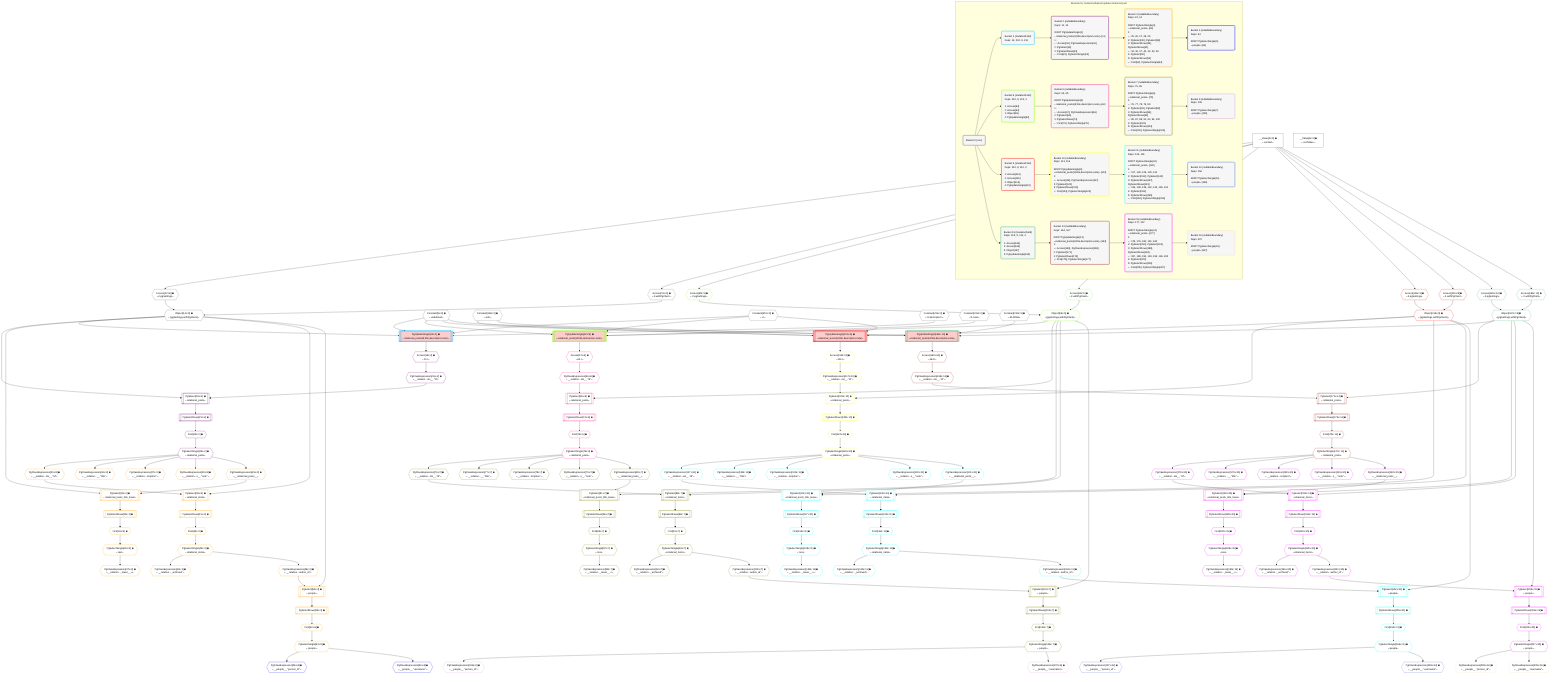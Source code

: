 %%{init: {'themeVariables': { 'fontSize': '12px'}}}%%
graph TD
    classDef path fill:#eee,stroke:#000,color:#000
    classDef plan fill:#fff,stroke-width:1px,color:#000
    classDef itemplan fill:#fff,stroke-width:2px,color:#000
    classDef unbatchedplan fill:#dff,stroke-width:1px,color:#000
    classDef sideeffectplan fill:#fcc,stroke-width:2px,color:#000
    classDef bucket fill:#f6f6f6,color:#000,stroke-width:2px,text-align:left


    %% plan dependencies
    Object14{{"Object[14∈0] ➊<br />ᐸ{pgSettings,withPgClient}ᐳ"}}:::plan
    Access12{{"Access[12∈0] ➊<br />ᐸ2.pgSettingsᐳ"}}:::plan
    Access13{{"Access[13∈0] ➊<br />ᐸ2.withPgClientᐳ"}}:::plan
    Access12 & Access13 --> Object14
    __Value2["__Value[2∈0] ➊<br />ᐸcontextᐳ"]:::plan
    __Value2 --> Access12
    __Value2 --> Access13
    __Value4["__Value[4∈0] ➊<br />ᐸrootValueᐳ"]:::plan
    Constant9{{"Constant[9∈0] ➊<br />ᐸundefinedᐳ"}}:::plan
    Constant112{{"Constant[112∈0] ➊<br />ᐸnullᐳ"}}:::plan
    Constant210{{"Constant[210∈0] ➊<br />ᐸ4ᐳ"}}:::plan
    Constant211{{"Constant[211∈0] ➊<br />ᐸ'A description'ᐳ"}}:::plan
    Constant212{{"Constant[212∈0] ➊<br />ᐸ'A note'ᐳ"}}:::plan
    Constant213{{"Constant[213∈0] ➊<br />ᐸ3141592ᐳ"}}:::plan
    PgUpdateSingle11[["PgUpdateSingle[11∈1] ➊<br />ᐸrelational_posts(id;title,description,note)ᐳ"]]:::sideeffectplan
    Object14 & Constant210 & Constant9 & Constant211 --> PgUpdateSingle11
    PgSelect18[["PgSelect[18∈2] ➊<br />ᐸrelational_postsᐳ"]]:::plan
    PgClassExpression15{{"PgClassExpression[15∈2] ➊<br />ᐸ__relation...sts__.”id”ᐳ"}}:::plan
    Object14 & PgClassExpression15 --> PgSelect18
    Access16{{"Access[16∈2] ➊<br />ᐸ11.tᐳ"}}:::plan
    Access16 --> PgClassExpression15
    PgUpdateSingle11 --> Access16
    First22{{"First[22∈2] ➊"}}:::plan
    PgSelectRows23[["PgSelectRows[23∈2] ➊"]]:::plan
    PgSelectRows23 --> First22
    PgSelect18 --> PgSelectRows23
    PgSelectSingle24{{"PgSelectSingle[24∈2] ➊<br />ᐸrelational_postsᐳ"}}:::plan
    First22 --> PgSelectSingle24
    PgSelect30[["PgSelect[30∈3] ➊<br />ᐸrelational_posts_title_lowerᐳ"]]:::plan
    PgClassExpression29{{"PgClassExpression[29∈3] ➊<br />ᐸ__relational_posts__ᐳ"}}:::plan
    Object14 & PgClassExpression29 --> PgSelect30
    PgSelect38[["PgSelect[38∈3] ➊<br />ᐸrelational_itemsᐳ"]]:::plan
    PgClassExpression25{{"PgClassExpression[25∈3] ➊<br />ᐸ__relation...sts__.”id”ᐳ"}}:::plan
    Object14 & PgClassExpression25 --> PgSelect38
    PgSelect50[["PgSelect[50∈3] ➊<br />ᐸpeopleᐳ"]]:::plan
    PgClassExpression49{{"PgClassExpression[49∈3] ➊<br />ᐸ__relation...author_id”ᐳ"}}:::plan
    Object14 & PgClassExpression49 --> PgSelect50
    PgSelectSingle24 --> PgClassExpression25
    PgClassExpression26{{"PgClassExpression[26∈3] ➊<br />ᐸ__relation...__.”title”ᐳ"}}:::plan
    PgSelectSingle24 --> PgClassExpression26
    PgClassExpression27{{"PgClassExpression[27∈3] ➊<br />ᐸ__relation...scription”ᐳ"}}:::plan
    PgSelectSingle24 --> PgClassExpression27
    PgClassExpression28{{"PgClassExpression[28∈3] ➊<br />ᐸ__relation...s__.”note”ᐳ"}}:::plan
    PgSelectSingle24 --> PgClassExpression28
    PgSelectSingle24 --> PgClassExpression29
    First34{{"First[34∈3] ➊"}}:::plan
    PgSelectRows35[["PgSelectRows[35∈3] ➊"]]:::plan
    PgSelectRows35 --> First34
    PgSelect30 --> PgSelectRows35
    PgSelectSingle36{{"PgSelectSingle[36∈3] ➊<br />ᐸtextᐳ"}}:::plan
    First34 --> PgSelectSingle36
    PgClassExpression37{{"PgClassExpression[37∈3] ➊<br />ᐸ__relation..._lower__.vᐳ"}}:::plan
    PgSelectSingle36 --> PgClassExpression37
    First40{{"First[40∈3] ➊"}}:::plan
    PgSelectRows41[["PgSelectRows[41∈3] ➊"]]:::plan
    PgSelectRows41 --> First40
    PgSelect38 --> PgSelectRows41
    PgSelectSingle42{{"PgSelectSingle[42∈3] ➊<br />ᐸrelational_itemsᐳ"}}:::plan
    First40 --> PgSelectSingle42
    PgClassExpression43{{"PgClassExpression[43∈3] ➊<br />ᐸ__relation..._archived”ᐳ"}}:::plan
    PgSelectSingle42 --> PgClassExpression43
    PgSelectSingle42 --> PgClassExpression49
    First52{{"First[52∈3] ➊"}}:::plan
    PgSelectRows53[["PgSelectRows[53∈3] ➊"]]:::plan
    PgSelectRows53 --> First52
    PgSelect50 --> PgSelectRows53
    PgSelectSingle54{{"PgSelectSingle[54∈3] ➊<br />ᐸpeopleᐳ"}}:::plan
    First52 --> PgSelectSingle54
    PgClassExpression55{{"PgClassExpression[55∈4] ➊<br />ᐸ__people__.”person_id”ᐳ"}}:::plan
    PgSelectSingle54 --> PgClassExpression55
    PgClassExpression56{{"PgClassExpression[56∈4] ➊<br />ᐸ__people__.”username”ᐳ"}}:::plan
    PgSelectSingle54 --> PgClassExpression56
    PgUpdateSingle62[["PgUpdateSingle[62∈5] ➊<br />ᐸrelational_posts(id;title,description,note)ᐳ"]]:::sideeffectplan
    Object65{{"Object[65∈5] ➊<br />ᐸ{pgSettings,withPgClient}ᐳ"}}:::plan
    Object65 & Constant210 & Constant9 & Constant212 --> PgUpdateSingle62
    Access63{{"Access[63∈5] ➊<br />ᐸ2.pgSettingsᐳ"}}:::plan
    Access64{{"Access[64∈5] ➊<br />ᐸ2.withPgClientᐳ"}}:::plan
    Access63 & Access64 --> Object65
    __Value2 --> Access63
    __Value2 --> Access64
    PgSelect69[["PgSelect[69∈6] ➊<br />ᐸrelational_postsᐳ"]]:::plan
    PgClassExpression66{{"PgClassExpression[66∈6] ➊<br />ᐸ__relation...sts__.”id”ᐳ"}}:::plan
    Object65 & PgClassExpression66 --> PgSelect69
    Access67{{"Access[67∈6] ➊<br />ᐸ62.tᐳ"}}:::plan
    Access67 --> PgClassExpression66
    PgUpdateSingle62 --> Access67
    First73{{"First[73∈6] ➊"}}:::plan
    PgSelectRows74[["PgSelectRows[74∈6] ➊"]]:::plan
    PgSelectRows74 --> First73
    PgSelect69 --> PgSelectRows74
    PgSelectSingle75{{"PgSelectSingle[75∈6] ➊<br />ᐸrelational_postsᐳ"}}:::plan
    First73 --> PgSelectSingle75
    PgSelect81[["PgSelect[81∈7] ➊<br />ᐸrelational_posts_title_lowerᐳ"]]:::plan
    PgClassExpression80{{"PgClassExpression[80∈7] ➊<br />ᐸ__relational_posts__ᐳ"}}:::plan
    Object65 & PgClassExpression80 --> PgSelect81
    PgSelect89[["PgSelect[89∈7] ➊<br />ᐸrelational_itemsᐳ"]]:::plan
    PgClassExpression76{{"PgClassExpression[76∈7] ➊<br />ᐸ__relation...sts__.”id”ᐳ"}}:::plan
    Object65 & PgClassExpression76 --> PgSelect89
    PgSelect101[["PgSelect[101∈7] ➊<br />ᐸpeopleᐳ"]]:::plan
    PgClassExpression100{{"PgClassExpression[100∈7] ➊<br />ᐸ__relation...author_id”ᐳ"}}:::plan
    Object65 & PgClassExpression100 --> PgSelect101
    PgSelectSingle75 --> PgClassExpression76
    PgClassExpression77{{"PgClassExpression[77∈7] ➊<br />ᐸ__relation...__.”title”ᐳ"}}:::plan
    PgSelectSingle75 --> PgClassExpression77
    PgClassExpression78{{"PgClassExpression[78∈7] ➊<br />ᐸ__relation...scription”ᐳ"}}:::plan
    PgSelectSingle75 --> PgClassExpression78
    PgClassExpression79{{"PgClassExpression[79∈7] ➊<br />ᐸ__relation...s__.”note”ᐳ"}}:::plan
    PgSelectSingle75 --> PgClassExpression79
    PgSelectSingle75 --> PgClassExpression80
    First85{{"First[85∈7] ➊"}}:::plan
    PgSelectRows86[["PgSelectRows[86∈7] ➊"]]:::plan
    PgSelectRows86 --> First85
    PgSelect81 --> PgSelectRows86
    PgSelectSingle87{{"PgSelectSingle[87∈7] ➊<br />ᐸtextᐳ"}}:::plan
    First85 --> PgSelectSingle87
    PgClassExpression88{{"PgClassExpression[88∈7] ➊<br />ᐸ__relation..._lower__.vᐳ"}}:::plan
    PgSelectSingle87 --> PgClassExpression88
    First91{{"First[91∈7] ➊"}}:::plan
    PgSelectRows92[["PgSelectRows[92∈7] ➊"]]:::plan
    PgSelectRows92 --> First91
    PgSelect89 --> PgSelectRows92
    PgSelectSingle93{{"PgSelectSingle[93∈7] ➊<br />ᐸrelational_itemsᐳ"}}:::plan
    First91 --> PgSelectSingle93
    PgClassExpression94{{"PgClassExpression[94∈7] ➊<br />ᐸ__relation..._archived”ᐳ"}}:::plan
    PgSelectSingle93 --> PgClassExpression94
    PgSelectSingle93 --> PgClassExpression100
    First103{{"First[103∈7] ➊"}}:::plan
    PgSelectRows104[["PgSelectRows[104∈7] ➊"]]:::plan
    PgSelectRows104 --> First103
    PgSelect101 --> PgSelectRows104
    PgSelectSingle105{{"PgSelectSingle[105∈7] ➊<br />ᐸpeopleᐳ"}}:::plan
    First103 --> PgSelectSingle105
    PgClassExpression106{{"PgClassExpression[106∈8] ➊<br />ᐸ__people__.”person_id”ᐳ"}}:::plan
    PgSelectSingle105 --> PgClassExpression106
    PgClassExpression107{{"PgClassExpression[107∈8] ➊<br />ᐸ__people__.”username”ᐳ"}}:::plan
    PgSelectSingle105 --> PgClassExpression107
    PgUpdateSingle113[["PgUpdateSingle[113∈9] ➊<br />ᐸrelational_posts(id;title,description,note)ᐳ"]]:::sideeffectplan
    Object116{{"Object[116∈9] ➊<br />ᐸ{pgSettings,withPgClient}ᐳ"}}:::plan
    Object116 & Constant210 & Constant9 & Constant112 --> PgUpdateSingle113
    Access114{{"Access[114∈9] ➊<br />ᐸ2.pgSettingsᐳ"}}:::plan
    Access115{{"Access[115∈9] ➊<br />ᐸ2.withPgClientᐳ"}}:::plan
    Access114 & Access115 --> Object116
    __Value2 --> Access114
    __Value2 --> Access115
    PgSelect120[["PgSelect[120∈10] ➊<br />ᐸrelational_postsᐳ"]]:::plan
    PgClassExpression117{{"PgClassExpression[117∈10] ➊<br />ᐸ__relation...sts__.”id”ᐳ"}}:::plan
    Object116 & PgClassExpression117 --> PgSelect120
    Access118{{"Access[118∈10] ➊<br />ᐸ113.tᐳ"}}:::plan
    Access118 --> PgClassExpression117
    PgUpdateSingle113 --> Access118
    First124{{"First[124∈10] ➊"}}:::plan
    PgSelectRows125[["PgSelectRows[125∈10] ➊"]]:::plan
    PgSelectRows125 --> First124
    PgSelect120 --> PgSelectRows125
    PgSelectSingle126{{"PgSelectSingle[126∈10] ➊<br />ᐸrelational_postsᐳ"}}:::plan
    First124 --> PgSelectSingle126
    PgSelect132[["PgSelect[132∈11] ➊<br />ᐸrelational_posts_title_lowerᐳ"]]:::plan
    PgClassExpression131{{"PgClassExpression[131∈11] ➊<br />ᐸ__relational_posts__ᐳ"}}:::plan
    Object116 & PgClassExpression131 --> PgSelect132
    PgSelect140[["PgSelect[140∈11] ➊<br />ᐸrelational_itemsᐳ"]]:::plan
    PgClassExpression127{{"PgClassExpression[127∈11] ➊<br />ᐸ__relation...sts__.”id”ᐳ"}}:::plan
    Object116 & PgClassExpression127 --> PgSelect140
    PgSelect152[["PgSelect[152∈11] ➊<br />ᐸpeopleᐳ"]]:::plan
    PgClassExpression151{{"PgClassExpression[151∈11] ➊<br />ᐸ__relation...author_id”ᐳ"}}:::plan
    Object116 & PgClassExpression151 --> PgSelect152
    PgSelectSingle126 --> PgClassExpression127
    PgClassExpression128{{"PgClassExpression[128∈11] ➊<br />ᐸ__relation...__.”title”ᐳ"}}:::plan
    PgSelectSingle126 --> PgClassExpression128
    PgClassExpression129{{"PgClassExpression[129∈11] ➊<br />ᐸ__relation...scription”ᐳ"}}:::plan
    PgSelectSingle126 --> PgClassExpression129
    PgClassExpression130{{"PgClassExpression[130∈11] ➊<br />ᐸ__relation...s__.”note”ᐳ"}}:::plan
    PgSelectSingle126 --> PgClassExpression130
    PgSelectSingle126 --> PgClassExpression131
    First136{{"First[136∈11] ➊"}}:::plan
    PgSelectRows137[["PgSelectRows[137∈11] ➊"]]:::plan
    PgSelectRows137 --> First136
    PgSelect132 --> PgSelectRows137
    PgSelectSingle138{{"PgSelectSingle[138∈11] ➊<br />ᐸtextᐳ"}}:::plan
    First136 --> PgSelectSingle138
    PgClassExpression139{{"PgClassExpression[139∈11] ➊<br />ᐸ__relation..._lower__.vᐳ"}}:::plan
    PgSelectSingle138 --> PgClassExpression139
    First142{{"First[142∈11] ➊"}}:::plan
    PgSelectRows143[["PgSelectRows[143∈11] ➊"]]:::plan
    PgSelectRows143 --> First142
    PgSelect140 --> PgSelectRows143
    PgSelectSingle144{{"PgSelectSingle[144∈11] ➊<br />ᐸrelational_itemsᐳ"}}:::plan
    First142 --> PgSelectSingle144
    PgClassExpression145{{"PgClassExpression[145∈11] ➊<br />ᐸ__relation..._archived”ᐳ"}}:::plan
    PgSelectSingle144 --> PgClassExpression145
    PgSelectSingle144 --> PgClassExpression151
    First154{{"First[154∈11] ➊"}}:::plan
    PgSelectRows155[["PgSelectRows[155∈11] ➊"]]:::plan
    PgSelectRows155 --> First154
    PgSelect152 --> PgSelectRows155
    PgSelectSingle156{{"PgSelectSingle[156∈11] ➊<br />ᐸpeopleᐳ"}}:::plan
    First154 --> PgSelectSingle156
    PgClassExpression157{{"PgClassExpression[157∈12] ➊<br />ᐸ__people__.”person_id”ᐳ"}}:::plan
    PgSelectSingle156 --> PgClassExpression157
    PgClassExpression158{{"PgClassExpression[158∈12] ➊<br />ᐸ__people__.”username”ᐳ"}}:::plan
    PgSelectSingle156 --> PgClassExpression158
    PgUpdateSingle164[["PgUpdateSingle[164∈13] ➊<br />ᐸrelational_posts(id;title,description,note)ᐳ"]]:::sideeffectplan
    Object167{{"Object[167∈13] ➊<br />ᐸ{pgSettings,withPgClient}ᐳ"}}:::plan
    Object167 & Constant213 & Constant9 & Constant112 --> PgUpdateSingle164
    Access165{{"Access[165∈13] ➊<br />ᐸ2.pgSettingsᐳ"}}:::plan
    Access166{{"Access[166∈13] ➊<br />ᐸ2.withPgClientᐳ"}}:::plan
    Access165 & Access166 --> Object167
    __Value2 --> Access165
    __Value2 --> Access166
    PgSelect171[["PgSelect[171∈14] ➊<br />ᐸrelational_postsᐳ"]]:::plan
    PgClassExpression168{{"PgClassExpression[168∈14] ➊<br />ᐸ__relation...sts__.”id”ᐳ"}}:::plan
    Object167 & PgClassExpression168 --> PgSelect171
    Access169{{"Access[169∈14] ➊<br />ᐸ164.tᐳ"}}:::plan
    Access169 --> PgClassExpression168
    PgUpdateSingle164 --> Access169
    First175{{"First[175∈14] ➊"}}:::plan
    PgSelectRows176[["PgSelectRows[176∈14] ➊"]]:::plan
    PgSelectRows176 --> First175
    PgSelect171 --> PgSelectRows176
    PgSelectSingle177{{"PgSelectSingle[177∈14] ➊<br />ᐸrelational_postsᐳ"}}:::plan
    First175 --> PgSelectSingle177
    PgSelect183[["PgSelect[183∈15] ➊<br />ᐸrelational_posts_title_lowerᐳ"]]:::plan
    PgClassExpression182{{"PgClassExpression[182∈15] ➊<br />ᐸ__relational_posts__ᐳ"}}:::plan
    Object167 & PgClassExpression182 --> PgSelect183
    PgSelect191[["PgSelect[191∈15] ➊<br />ᐸrelational_itemsᐳ"]]:::plan
    PgClassExpression178{{"PgClassExpression[178∈15] ➊<br />ᐸ__relation...sts__.”id”ᐳ"}}:::plan
    Object167 & PgClassExpression178 --> PgSelect191
    PgSelect203[["PgSelect[203∈15] ➊<br />ᐸpeopleᐳ"]]:::plan
    PgClassExpression202{{"PgClassExpression[202∈15] ➊<br />ᐸ__relation...author_id”ᐳ"}}:::plan
    Object167 & PgClassExpression202 --> PgSelect203
    PgSelectSingle177 --> PgClassExpression178
    PgClassExpression179{{"PgClassExpression[179∈15] ➊<br />ᐸ__relation...__.”title”ᐳ"}}:::plan
    PgSelectSingle177 --> PgClassExpression179
    PgClassExpression180{{"PgClassExpression[180∈15] ➊<br />ᐸ__relation...scription”ᐳ"}}:::plan
    PgSelectSingle177 --> PgClassExpression180
    PgClassExpression181{{"PgClassExpression[181∈15] ➊<br />ᐸ__relation...s__.”note”ᐳ"}}:::plan
    PgSelectSingle177 --> PgClassExpression181
    PgSelectSingle177 --> PgClassExpression182
    First187{{"First[187∈15] ➊"}}:::plan
    PgSelectRows188[["PgSelectRows[188∈15] ➊"]]:::plan
    PgSelectRows188 --> First187
    PgSelect183 --> PgSelectRows188
    PgSelectSingle189{{"PgSelectSingle[189∈15] ➊<br />ᐸtextᐳ"}}:::plan
    First187 --> PgSelectSingle189
    PgClassExpression190{{"PgClassExpression[190∈15] ➊<br />ᐸ__relation..._lower__.vᐳ"}}:::plan
    PgSelectSingle189 --> PgClassExpression190
    First193{{"First[193∈15] ➊"}}:::plan
    PgSelectRows194[["PgSelectRows[194∈15] ➊"]]:::plan
    PgSelectRows194 --> First193
    PgSelect191 --> PgSelectRows194
    PgSelectSingle195{{"PgSelectSingle[195∈15] ➊<br />ᐸrelational_itemsᐳ"}}:::plan
    First193 --> PgSelectSingle195
    PgClassExpression196{{"PgClassExpression[196∈15] ➊<br />ᐸ__relation..._archived”ᐳ"}}:::plan
    PgSelectSingle195 --> PgClassExpression196
    PgSelectSingle195 --> PgClassExpression202
    First205{{"First[205∈15] ➊"}}:::plan
    PgSelectRows206[["PgSelectRows[206∈15] ➊"]]:::plan
    PgSelectRows206 --> First205
    PgSelect203 --> PgSelectRows206
    PgSelectSingle207{{"PgSelectSingle[207∈15] ➊<br />ᐸpeopleᐳ"}}:::plan
    First205 --> PgSelectSingle207
    PgClassExpression208{{"PgClassExpression[208∈16] ➊<br />ᐸ__people__.”person_id”ᐳ"}}:::plan
    PgSelectSingle207 --> PgClassExpression208
    PgClassExpression209{{"PgClassExpression[209∈16] ➊<br />ᐸ__people__.”username”ᐳ"}}:::plan
    PgSelectSingle207 --> PgClassExpression209

    %% define steps

    subgraph "Buckets for mutations/basics/update-relational-post"
    Bucket0("Bucket 0 (root)"):::bucket
    classDef bucket0 stroke:#696969
    class Bucket0,__Value2,__Value4,Constant9,Access12,Access13,Object14,Constant112,Constant210,Constant211,Constant212,Constant213 bucket0
    Bucket1("Bucket 1 (mutationField)<br />Deps: 14, 210, 9, 211"):::bucket
    classDef bucket1 stroke:#00bfff
    class Bucket1,PgUpdateSingle11 bucket1
    Bucket2("Bucket 2 (nullableBoundary)<br />Deps: 11, 14<br /><br />ROOT PgUpdateSingle{1}ᐸrelational_posts(id;title,description,note)ᐳ[11]<br />1: <br />ᐳ: Access[16], PgClassExpression[15]<br />2: PgSelect[18]<br />3: PgSelectRows[23]<br />ᐳ: First[22], PgSelectSingle[24]"):::bucket
    classDef bucket2 stroke:#7f007f
    class Bucket2,PgClassExpression15,Access16,PgSelect18,First22,PgSelectRows23,PgSelectSingle24 bucket2
    Bucket3("Bucket 3 (nullableBoundary)<br />Deps: 24, 14<br /><br />ROOT PgSelectSingle{2}ᐸrelational_postsᐳ[24]<br />1: <br />ᐳ: 25, 26, 27, 28, 29<br />2: PgSelect[30], PgSelect[38]<br />3: PgSelectRows[35], PgSelectRows[41]<br />ᐳ: 34, 36, 37, 40, 42, 43, 49<br />4: PgSelect[50]<br />5: PgSelectRows[53]<br />ᐳ: First[52], PgSelectSingle[54]"):::bucket
    classDef bucket3 stroke:#ffa500
    class Bucket3,PgClassExpression25,PgClassExpression26,PgClassExpression27,PgClassExpression28,PgClassExpression29,PgSelect30,First34,PgSelectRows35,PgSelectSingle36,PgClassExpression37,PgSelect38,First40,PgSelectRows41,PgSelectSingle42,PgClassExpression43,PgClassExpression49,PgSelect50,First52,PgSelectRows53,PgSelectSingle54 bucket3
    Bucket4("Bucket 4 (nullableBoundary)<br />Deps: 54<br /><br />ROOT PgSelectSingle{3}ᐸpeopleᐳ[54]"):::bucket
    classDef bucket4 stroke:#0000ff
    class Bucket4,PgClassExpression55,PgClassExpression56 bucket4
    Bucket5("Bucket 5 (mutationField)<br />Deps: 210, 9, 212, 2<br /><br />1: Access[63]<br />2: Access[64]<br />3: Object[65]<br />4: PgUpdateSingle[62]"):::bucket
    classDef bucket5 stroke:#7fff00
    class Bucket5,PgUpdateSingle62,Access63,Access64,Object65 bucket5
    Bucket6("Bucket 6 (nullableBoundary)<br />Deps: 62, 65<br /><br />ROOT PgUpdateSingle{5}ᐸrelational_posts(id;title,description,note)ᐳ[62]<br />1: <br />ᐳ: Access[67], PgClassExpression[66]<br />2: PgSelect[69]<br />3: PgSelectRows[74]<br />ᐳ: First[73], PgSelectSingle[75]"):::bucket
    classDef bucket6 stroke:#ff1493
    class Bucket6,PgClassExpression66,Access67,PgSelect69,First73,PgSelectRows74,PgSelectSingle75 bucket6
    Bucket7("Bucket 7 (nullableBoundary)<br />Deps: 75, 65<br /><br />ROOT PgSelectSingle{6}ᐸrelational_postsᐳ[75]<br />1: <br />ᐳ: 76, 77, 78, 79, 80<br />2: PgSelect[81], PgSelect[89]<br />3: PgSelectRows[86], PgSelectRows[92]<br />ᐳ: 85, 87, 88, 91, 93, 94, 100<br />4: PgSelect[101]<br />5: PgSelectRows[104]<br />ᐳ: First[103], PgSelectSingle[105]"):::bucket
    classDef bucket7 stroke:#808000
    class Bucket7,PgClassExpression76,PgClassExpression77,PgClassExpression78,PgClassExpression79,PgClassExpression80,PgSelect81,First85,PgSelectRows86,PgSelectSingle87,PgClassExpression88,PgSelect89,First91,PgSelectRows92,PgSelectSingle93,PgClassExpression94,PgClassExpression100,PgSelect101,First103,PgSelectRows104,PgSelectSingle105 bucket7
    Bucket8("Bucket 8 (nullableBoundary)<br />Deps: 105<br /><br />ROOT PgSelectSingle{7}ᐸpeopleᐳ[105]"):::bucket
    classDef bucket8 stroke:#dda0dd
    class Bucket8,PgClassExpression106,PgClassExpression107 bucket8
    Bucket9("Bucket 9 (mutationField)<br />Deps: 210, 9, 112, 2<br /><br />1: Access[114]<br />2: Access[115]<br />3: Object[116]<br />4: PgUpdateSingle[113]"):::bucket
    classDef bucket9 stroke:#ff0000
    class Bucket9,PgUpdateSingle113,Access114,Access115,Object116 bucket9
    Bucket10("Bucket 10 (nullableBoundary)<br />Deps: 113, 116<br /><br />ROOT PgUpdateSingle{9}ᐸrelational_posts(id;title,description,note)ᐳ[113]<br />1: <br />ᐳ: Access[118], PgClassExpression[117]<br />2: PgSelect[120]<br />3: PgSelectRows[125]<br />ᐳ: First[124], PgSelectSingle[126]"):::bucket
    classDef bucket10 stroke:#ffff00
    class Bucket10,PgClassExpression117,Access118,PgSelect120,First124,PgSelectRows125,PgSelectSingle126 bucket10
    Bucket11("Bucket 11 (nullableBoundary)<br />Deps: 126, 116<br /><br />ROOT PgSelectSingle{10}ᐸrelational_postsᐳ[126]<br />1: <br />ᐳ: 127, 128, 129, 130, 131<br />2: PgSelect[132], PgSelect[140]<br />3: PgSelectRows[137], PgSelectRows[143]<br />ᐳ: 136, 138, 139, 142, 144, 145, 151<br />4: PgSelect[152]<br />5: PgSelectRows[155]<br />ᐳ: First[154], PgSelectSingle[156]"):::bucket
    classDef bucket11 stroke:#00ffff
    class Bucket11,PgClassExpression127,PgClassExpression128,PgClassExpression129,PgClassExpression130,PgClassExpression131,PgSelect132,First136,PgSelectRows137,PgSelectSingle138,PgClassExpression139,PgSelect140,First142,PgSelectRows143,PgSelectSingle144,PgClassExpression145,PgClassExpression151,PgSelect152,First154,PgSelectRows155,PgSelectSingle156 bucket11
    Bucket12("Bucket 12 (nullableBoundary)<br />Deps: 156<br /><br />ROOT PgSelectSingle{11}ᐸpeopleᐳ[156]"):::bucket
    classDef bucket12 stroke:#4169e1
    class Bucket12,PgClassExpression157,PgClassExpression158 bucket12
    Bucket13("Bucket 13 (mutationField)<br />Deps: 213, 9, 112, 2<br /><br />1: Access[165]<br />2: Access[166]<br />3: Object[167]<br />4: PgUpdateSingle[164]"):::bucket
    classDef bucket13 stroke:#3cb371
    class Bucket13,PgUpdateSingle164,Access165,Access166,Object167 bucket13
    Bucket14("Bucket 14 (nullableBoundary)<br />Deps: 164, 167<br /><br />ROOT PgUpdateSingle{13}ᐸrelational_posts(id;title,description,note)ᐳ[164]<br />1: <br />ᐳ: Access[169], PgClassExpression[168]<br />2: PgSelect[171]<br />3: PgSelectRows[176]<br />ᐳ: First[175], PgSelectSingle[177]"):::bucket
    classDef bucket14 stroke:#a52a2a
    class Bucket14,PgClassExpression168,Access169,PgSelect171,First175,PgSelectRows176,PgSelectSingle177 bucket14
    Bucket15("Bucket 15 (nullableBoundary)<br />Deps: 177, 167<br /><br />ROOT PgSelectSingle{14}ᐸrelational_postsᐳ[177]<br />1: <br />ᐳ: 178, 179, 180, 181, 182<br />2: PgSelect[183], PgSelect[191]<br />3: PgSelectRows[188], PgSelectRows[194]<br />ᐳ: 187, 189, 190, 193, 195, 196, 202<br />4: PgSelect[203]<br />5: PgSelectRows[206]<br />ᐳ: First[205], PgSelectSingle[207]"):::bucket
    classDef bucket15 stroke:#ff00ff
    class Bucket15,PgClassExpression178,PgClassExpression179,PgClassExpression180,PgClassExpression181,PgClassExpression182,PgSelect183,First187,PgSelectRows188,PgSelectSingle189,PgClassExpression190,PgSelect191,First193,PgSelectRows194,PgSelectSingle195,PgClassExpression196,PgClassExpression202,PgSelect203,First205,PgSelectRows206,PgSelectSingle207 bucket15
    Bucket16("Bucket 16 (nullableBoundary)<br />Deps: 207<br /><br />ROOT PgSelectSingle{15}ᐸpeopleᐳ[207]"):::bucket
    classDef bucket16 stroke:#f5deb3
    class Bucket16,PgClassExpression208,PgClassExpression209 bucket16
    Bucket0 --> Bucket1 & Bucket5 & Bucket9 & Bucket13
    Bucket1 --> Bucket2
    Bucket2 --> Bucket3
    Bucket3 --> Bucket4
    Bucket5 --> Bucket6
    Bucket6 --> Bucket7
    Bucket7 --> Bucket8
    Bucket9 --> Bucket10
    Bucket10 --> Bucket11
    Bucket11 --> Bucket12
    Bucket13 --> Bucket14
    Bucket14 --> Bucket15
    Bucket15 --> Bucket16
    end